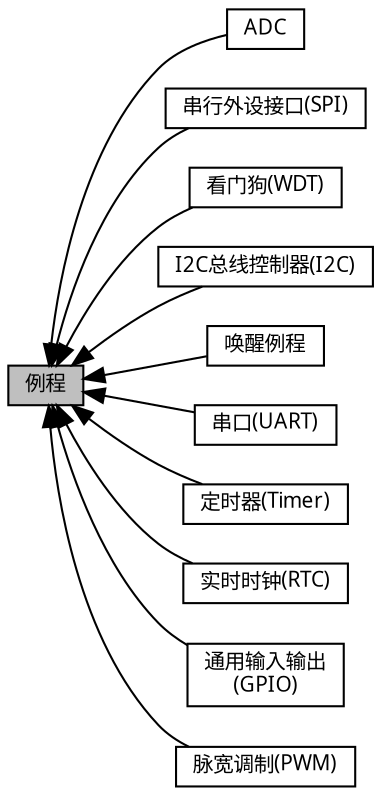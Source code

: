 digraph "例程"
{
  edge [fontname="黑体",fontsize="10",labelfontname="黑体",labelfontsize="10"];
  node [fontname="黑体",fontsize="10",shape=record];
  rankdir=LR;
  Node1 [label="ADC",height=0.2,width=0.4,color="black", fillcolor="white", style="filled",URL="$group__mwv__demo__adc__all.html",tooltip="ADC相关例程 "];
  Node6 [label="串行外设接口(SPI)",height=0.2,width=0.4,color="black", fillcolor="white", style="filled",URL="$group__am__demo__spi__all.html",tooltip="所有的SPI总线控制器相关例程 "];
  Node10 [label="看门狗(WDT)",height=0.2,width=0.4,color="black", fillcolor="white", style="filled",URL="$group__am__demo__wwdt__all.html",tooltip="所有的看门狗相关例程 "];
  Node3 [label="I2C总线控制器(I2C)",height=0.2,width=0.4,color="black", fillcolor="white", style="filled",URL="$group__am__demo__i2c__all.html",tooltip="所有的I2C总线控制器相关例程 "];
  Node9 [label="唤醒例程",height=0.2,width=0.4,color="black", fillcolor="white", style="filled",URL="$group__am__demo__wakeup__all.html",tooltip="所有的唤醒相关例程 "];
  Node8 [label="串口(UART)",height=0.2,width=0.4,color="black", fillcolor="white", style="filled",URL="$group__mwv__demo__uart__all.html",tooltip="所有的串口通信相关例程 "];
  Node5 [label="定时器(Timer)",height=0.2,width=0.4,color="black", fillcolor="white", style="filled",URL="$group__am__demo__timer__all.html",tooltip="所有的定时器相关例程 "];
  Node4 [label="实时时钟(RTC)",height=0.2,width=0.4,color="black", fillcolor="white", style="filled",URL="$group__am__demo__rtc__all.html",tooltip="所有的RTC实时时钟相关例程 "];
  Node2 [label="通用输入输出\l(GPIO)",height=0.2,width=0.4,color="black", fillcolor="white", style="filled",URL="$group__am__demo__gpio__all.html",tooltip="GPIO相关例程 "];
  Node7 [label="脉宽调制(PWM)",height=0.2,width=0.4,color="black", fillcolor="white", style="filled",URL="$group__mwv__demo__pwm.html",tooltip="所有的PWM相关例程 "];
  Node0 [label="例程",height=0.2,width=0.4,color="black", fillcolor="grey75", style="filled", fontcolor="black"];
  Node0->Node1 [shape=plaintext, dir="back", style="solid"];
  Node0->Node2 [shape=plaintext, dir="back", style="solid"];
  Node0->Node3 [shape=plaintext, dir="back", style="solid"];
  Node0->Node4 [shape=plaintext, dir="back", style="solid"];
  Node0->Node5 [shape=plaintext, dir="back", style="solid"];
  Node0->Node6 [shape=plaintext, dir="back", style="solid"];
  Node0->Node7 [shape=plaintext, dir="back", style="solid"];
  Node0->Node8 [shape=plaintext, dir="back", style="solid"];
  Node0->Node9 [shape=plaintext, dir="back", style="solid"];
  Node0->Node10 [shape=plaintext, dir="back", style="solid"];
}
